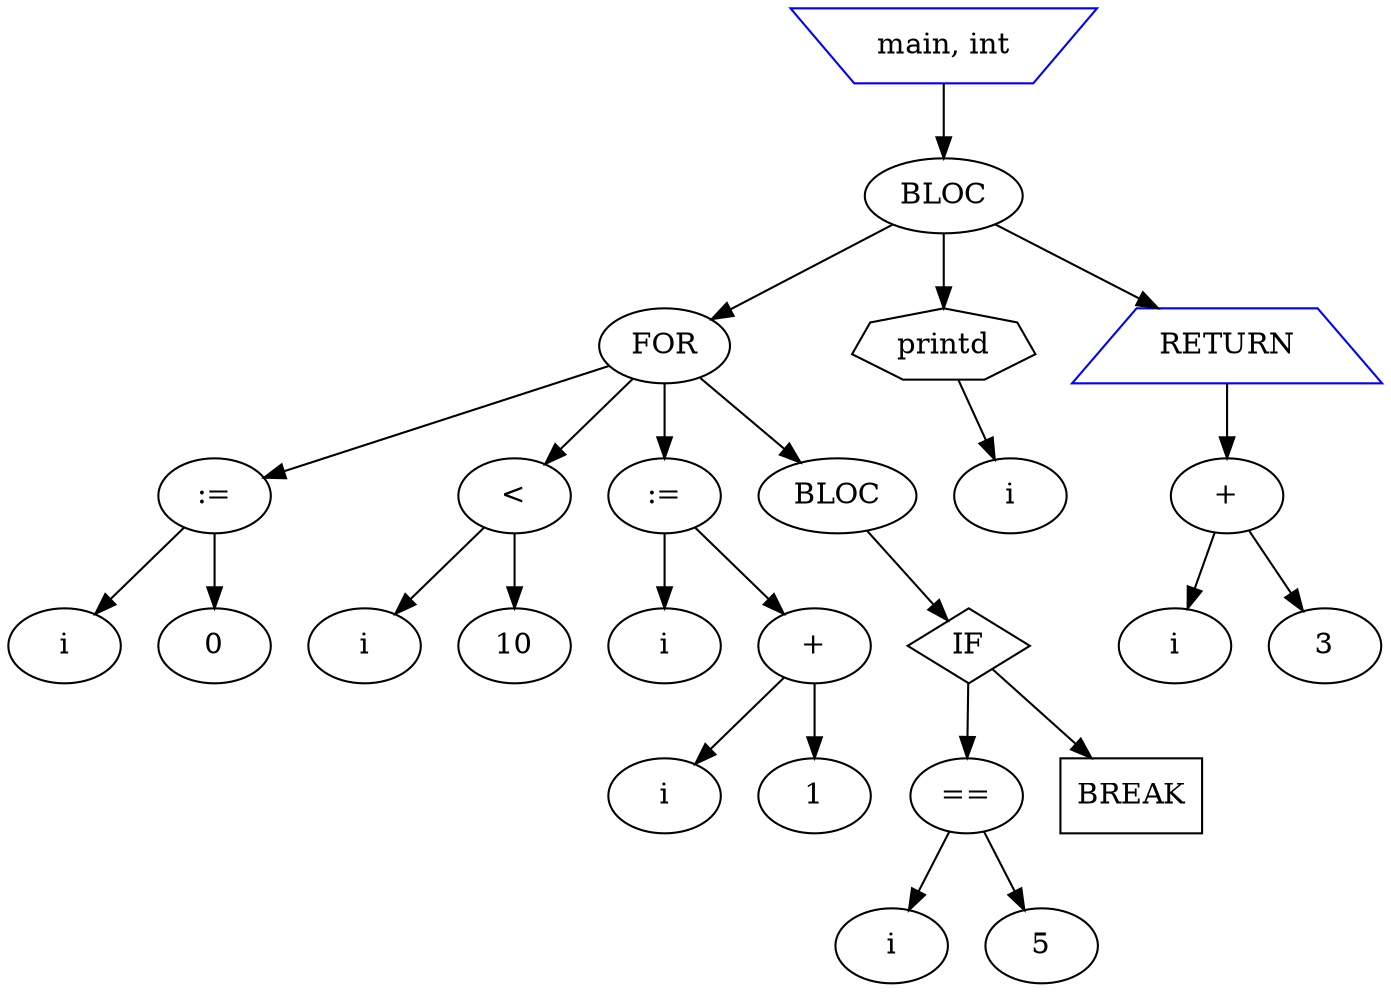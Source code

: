 digraph G {
node0 [label="main, int" shape=invtrapezium color=blue];
node1 [label="BLOC" shape=ellipse color=black];
node2 [label="FOR" shape=ellipse color=black];
node3 [label=":=" shape=ellipse color=black];
node4 [label="i" shape=ellipse color=black];
node3 -> node4;
node5 [label="0" shape=ellipse color=black];
node3 -> node5;
node2 -> node3;
node6 [label="<" shape=ellipse color=black];
node7 [label="i" shape=ellipse color=black];
node6 -> node7;
node8 [label="10" shape=ellipse color=black];
node6 -> node8;
node2 -> node6;
node9 [label=":=" shape=ellipse color=black];
node10 [label="i" shape=ellipse color=black];
node9 -> node10;
node11 [label="+" shape=ellipse color=black];
node12 [label="i" shape=ellipse color=black];
node11 -> node12;
node13 [label="1" shape=ellipse color=black];
node11 -> node13;
node9 -> node11;
node2 -> node9;
node14 [label="BLOC" shape=ellipse color=black];
node15 [label="IF" shape=diamond color=black];
node16 [label="==" shape=ellipse color=black];
node17 [label="i" shape=ellipse color=black];
node16 -> node17;
node18 [label="5" shape=ellipse color=black];
node16 -> node18;
node15 -> node16;
node19 [label="BREAK" shape=rectangle color=black];
node15 -> node19;
node14 -> node15;
node2 -> node14;
node1 -> node2;
node20 [label="printd" shape=septagon color=black];
node21 [label="i" shape=ellipse color=black];
node20 -> node21;
node1 -> node20;
node22 [label="RETURN" shape=trapezium color=blue];
node23 [label="+" shape=ellipse color=black];
node24 [label="i" shape=ellipse color=black];
node23 -> node24;
node25 [label="3" shape=ellipse color=black];
node23 -> node25;
node22 -> node23;
node1 -> node22;
node0 -> node1;
}
